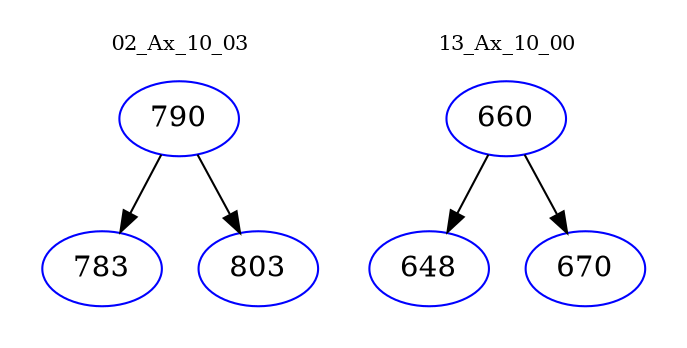 digraph{
subgraph cluster_0 {
color = white
label = "02_Ax_10_03";
fontsize=10;
T0_790 [label="790", color="blue"]
T0_790 -> T0_783 [color="black"]
T0_783 [label="783", color="blue"]
T0_790 -> T0_803 [color="black"]
T0_803 [label="803", color="blue"]
}
subgraph cluster_1 {
color = white
label = "13_Ax_10_00";
fontsize=10;
T1_660 [label="660", color="blue"]
T1_660 -> T1_648 [color="black"]
T1_648 [label="648", color="blue"]
T1_660 -> T1_670 [color="black"]
T1_670 [label="670", color="blue"]
}
}
